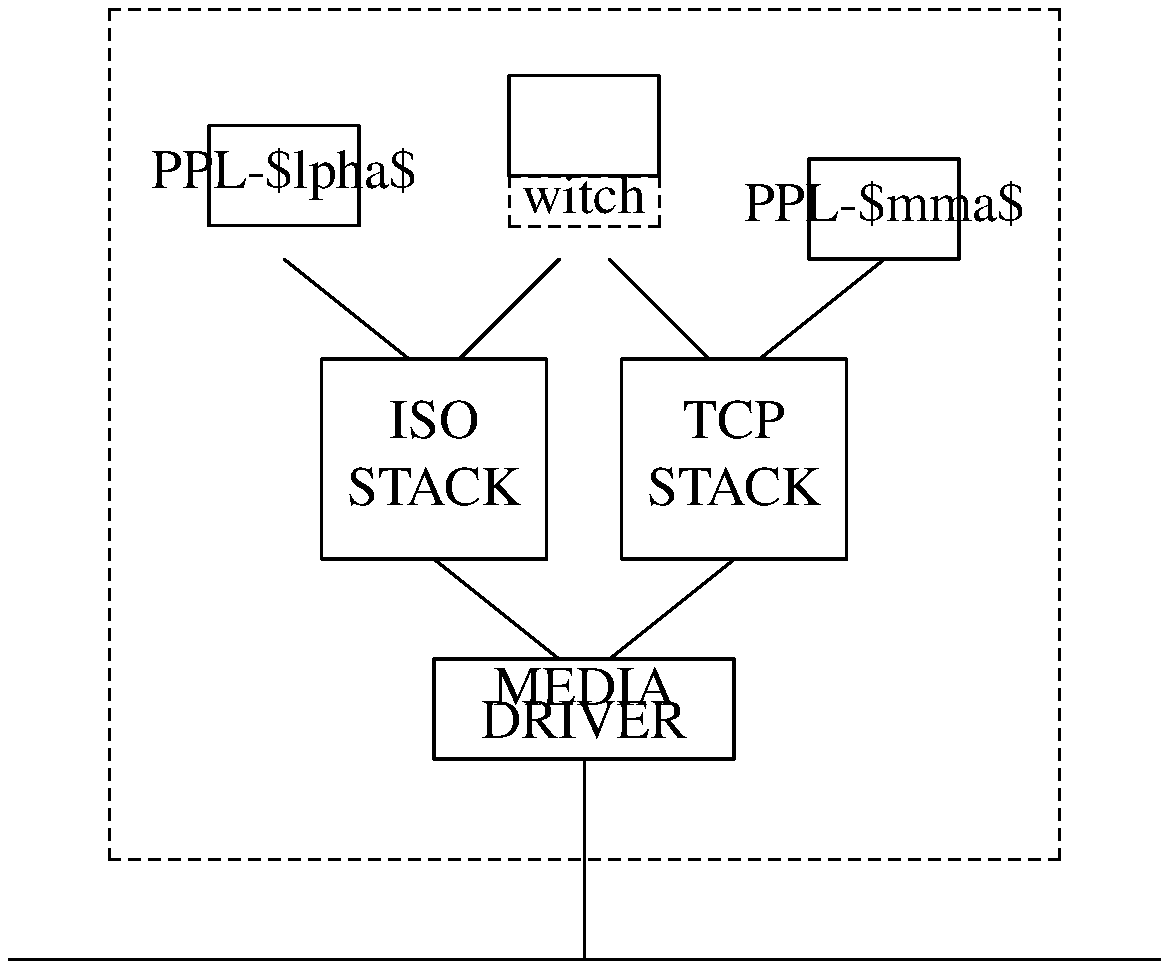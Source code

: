 .PS
.ps 20
## figure 16
B1:	box "\xx APPL-$\alpha$"
B2:	box "\xx switch" dashed with .sw at (B1.se.x+3*linewid/2, B1.sw.y) \
		height boxht/2
B2a:	box with .s at B2.n "\xx APPL-$\beta$"
B3:	box "\xx APPL-$\gamma$"  with .sw at (B2.se.x+3*linewid/2, B1.sw.y)
##
B4:	box "ISO" "" "STACK" with .n at ((B1.s.x+B2.s.x)/2, B1.s.y-lineht) \
		height 2*boxht width 3*boxwid/2
B5:	box "TCP" "" "STACK"with .n at ((B3.s.x+B2.s.x)/2, B3.s.y-lineht) \
		height 2*boxht width 3*boxwid/2
##
B6:	box "MEDIA" "DRIVER" with .n at ((B4.s.x+B5.s.x)/2, B4.s.y-lineht) \
	width 2*boxwid
##
	line from B1.s to (B4.n.x-boxwid/6, B4.n.y)
	line from (B2.s.x-boxwid/6, B2.s.y) to (B4.n.x+boxwid/6, B4.n.y)
	line from (B2.s.x+boxwid/6, B2.s.y) to (B5.n.x-boxwid/6, B4.n.y)
	line from B3.s to (B5.n.x+boxwid/6, B5.n.y)
	line from B4.s to (B6.n.x-boxwid/6, B6.n.y)
	line from B5.s to (B6.n.x+boxwid/6, B6.n.y)
	line from B6.s to (B6.s.x, B6.s.y-2*lineht)
	line from (B1.w.x-2*linewid, B6.s.y-2*lineht) \
	     to   (B3.e.x+2*linewid, B6.s.y-2*lineht)
##
B7:	box dashed with .nw at (B1.nw.x-linewid, B2a.nw.y+lineht) \
		width B3.e.x-B1.w.x+2*linewid \
		height B2a.n.y-B6.s.y+2*lineht
##
.PE
